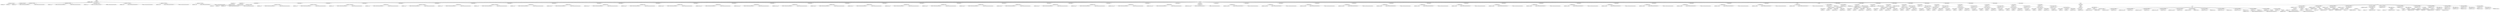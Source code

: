 digraph G {	
ranksep=.25;
	0 [label="MODULE"];
	1 [label="IDENTIFIERS: scl_h_fltr"];
	0 -> 1;
	2 [label="VAR_DECLARE_LIST"];
	0 -> 2;
	3 [label="VAR_DECLARE:  INPUT PORT"];
	2 -> 3;
	4 [label="IDENTIFIERS: clk"];
	3 -> 4;
	5 [label="VAR_DECLARE:  INPUT PORT"];
	2 -> 5;
	6 [label="IDENTIFIERS: nd"];
	5 -> 6;
	7 [label="VAR_DECLARE:  INPUT PORT"];
	2 -> 7;
	8 [label="IDENTIFIERS: d_in_1"];
	7 -> 8;
	9 [label="NUMBERS: 00000000000000000000000000000111 ()"];
	7 -> 9;
	10 [label="NUMBERS: 00000000000000000000000000000000 ()"];
	7 -> 10;
	11 [label="VAR_DECLARE:  INPUT PORT"];
	2 -> 11;
	12 [label="IDENTIFIERS: d_in_2"];
	11 -> 12;
	13 [label="NUMBERS: 00000000000000000000000000000111 ()"];
	11 -> 13;
	14 [label="NUMBERS: 00000000000000000000000000000000 ()"];
	11 -> 14;
	15 [label="VAR_DECLARE:  INPUT PORT"];
	2 -> 15;
	16 [label="IDENTIFIERS: d_in_4"];
	15 -> 16;
	17 [label="NUMBERS: 00000000000000000000000000000111 ()"];
	15 -> 17;
	18 [label="NUMBERS: 00000000000000000000000000000000 ()"];
	15 -> 18;
	19 [label="VAR_DECLARE:  OUTPUT PORT"];
	2 -> 19;
	20 [label="IDENTIFIERS: d_out_1"];
	19 -> 20;
	21 [label="NUMBERS: 00000000000000000000000000000111 ()"];
	19 -> 21;
	22 [label="NUMBERS: 00000000000000000000000000000000 ()"];
	19 -> 22;
	23 [label="VAR_DECLARE:  OUTPUT PORT"];
	2 -> 23;
	24 [label="IDENTIFIERS: d_out_2"];
	23 -> 24;
	25 [label="NUMBERS: 00000000000000000000000000000111 ()"];
	23 -> 25;
	26 [label="NUMBERS: 00000000000000000000000000000000 ()"];
	23 -> 26;
	27 [label="VAR_DECLARE:  OUTPUT PORT"];
	2 -> 27;
	28 [label="IDENTIFIERS: d_out_4"];
	27 -> 28;
	29 [label="NUMBERS: 00000000000000000000000000000111 ()"];
	27 -> 29;
	30 [label="NUMBERS: 00000000000000000000000000000000 ()"];
	27 -> 30;
	31 [label="MODULE_ITEMS"];
	0 -> 31;
	32 [label="VAR_DECLARE_LIST"];
	31 -> 32;
	33 [label="VAR_DECLARE:  INPUT PORT"];
	32 -> 33;
	34 [label="IDENTIFIERS: clk"];
	33 -> 34;
	35 [label="VAR_DECLARE_LIST"];
	31 -> 35;
	36 [label="VAR_DECLARE:  INPUT PORT"];
	35 -> 36;
	37 [label="IDENTIFIERS: nd"];
	36 -> 37;
	38 [label="VAR_DECLARE_LIST"];
	31 -> 38;
	39 [label="VAR_DECLARE:  INPUT PORT"];
	38 -> 39;
	40 [label="IDENTIFIERS: d_in_1"];
	39 -> 40;
	41 [label="NUMBERS: 00000000000000000000000000000111 ()"];
	39 -> 41;
	42 [label="NUMBERS: 00000000000000000000000000000000 ()"];
	39 -> 42;
	43 [label="VAR_DECLARE_LIST"];
	31 -> 43;
	44 [label="VAR_DECLARE:  INPUT PORT"];
	43 -> 44;
	45 [label="IDENTIFIERS: d_in_2"];
	44 -> 45;
	46 [label="NUMBERS: 00000000000000000000000000000111 ()"];
	44 -> 46;
	47 [label="NUMBERS: 00000000000000000000000000000000 ()"];
	44 -> 47;
	48 [label="VAR_DECLARE_LIST"];
	31 -> 48;
	49 [label="VAR_DECLARE:  INPUT PORT"];
	48 -> 49;
	50 [label="IDENTIFIERS: d_in_4"];
	49 -> 50;
	51 [label="NUMBERS: 00000000000000000000000000000111 ()"];
	49 -> 51;
	52 [label="NUMBERS: 00000000000000000000000000000000 ()"];
	49 -> 52;
	53 [label="VAR_DECLARE_LIST"];
	31 -> 53;
	54 [label="VAR_DECLARE:  OUTPUT PORT"];
	53 -> 54;
	55 [label="IDENTIFIERS: d_out_1"];
	54 -> 55;
	56 [label="NUMBERS: 00000000000000000000000000000111 ()"];
	54 -> 56;
	57 [label="NUMBERS: 00000000000000000000000000000000 ()"];
	54 -> 57;
	58 [label="VAR_DECLARE_LIST"];
	31 -> 58;
	59 [label="VAR_DECLARE:  REG"];
	58 -> 59;
	60 [label="IDENTIFIERS: d_out_1"];
	59 -> 60;
	61 [label="NUMBERS: 00000000000000000000000000000111 ()"];
	59 -> 61;
	62 [label="NUMBERS: 00000000000000000000000000000000 ()"];
	59 -> 62;
	63 [label="VAR_DECLARE_LIST"];
	31 -> 63;
	64 [label="VAR_DECLARE:  OUTPUT PORT"];
	63 -> 64;
	65 [label="IDENTIFIERS: d_out_2"];
	64 -> 65;
	66 [label="NUMBERS: 00000000000000000000000000000111 ()"];
	64 -> 66;
	67 [label="NUMBERS: 00000000000000000000000000000000 ()"];
	64 -> 67;
	68 [label="VAR_DECLARE_LIST"];
	31 -> 68;
	69 [label="VAR_DECLARE:  REG"];
	68 -> 69;
	70 [label="IDENTIFIERS: d_out_2"];
	69 -> 70;
	71 [label="NUMBERS: 00000000000000000000000000000111 ()"];
	69 -> 71;
	72 [label="NUMBERS: 00000000000000000000000000000000 ()"];
	69 -> 72;
	73 [label="VAR_DECLARE_LIST"];
	31 -> 73;
	74 [label="VAR_DECLARE:  OUTPUT PORT"];
	73 -> 74;
	75 [label="IDENTIFIERS: d_out_4"];
	74 -> 75;
	76 [label="NUMBERS: 00000000000000000000000000000111 ()"];
	74 -> 76;
	77 [label="NUMBERS: 00000000000000000000000000000000 ()"];
	74 -> 77;
	78 [label="VAR_DECLARE_LIST"];
	31 -> 78;
	79 [label="VAR_DECLARE:  REG"];
	78 -> 79;
	80 [label="IDENTIFIERS: d_out_4"];
	79 -> 80;
	81 [label="NUMBERS: 00000000000000000000000000000111 ()"];
	79 -> 81;
	82 [label="NUMBERS: 00000000000000000000000000000000 ()"];
	79 -> 82;
	83 [label="VAR_DECLARE_LIST"];
	31 -> 83;
	84 [label="VAR_DECLARE:  WIRE"];
	83 -> 84;
	85 [label="IDENTIFIERS: buff_out_20"];
	84 -> 85;
	86 [label="NUMBERS: 00000000000000000000000000000111 ()"];
	84 -> 86;
	87 [label="NUMBERS: 00000000000000000000000000000000 ()"];
	84 -> 87;
	88 [label="VAR_DECLARE_LIST"];
	31 -> 88;
	89 [label="VAR_DECLARE:  WIRE"];
	88 -> 89;
	90 [label="IDENTIFIERS: buff_out_21"];
	89 -> 90;
	91 [label="NUMBERS: 00000000000000000000000000000111 ()"];
	89 -> 91;
	92 [label="NUMBERS: 00000000000000000000000000000000 ()"];
	89 -> 92;
	93 [label="VAR_DECLARE_LIST"];
	31 -> 93;
	94 [label="VAR_DECLARE:  WIRE"];
	93 -> 94;
	95 [label="IDENTIFIERS: buff_out_22"];
	94 -> 95;
	96 [label="NUMBERS: 00000000000000000000000000000111 ()"];
	94 -> 96;
	97 [label="NUMBERS: 00000000000000000000000000000000 ()"];
	94 -> 97;
	98 [label="VAR_DECLARE_LIST"];
	31 -> 98;
	99 [label="VAR_DECLARE:  WIRE"];
	98 -> 99;
	100 [label="IDENTIFIERS: buff_out_23"];
	99 -> 100;
	101 [label="NUMBERS: 00000000000000000000000000000111 ()"];
	99 -> 101;
	102 [label="NUMBERS: 00000000000000000000000000000000 ()"];
	99 -> 102;
	103 [label="VAR_DECLARE_LIST"];
	31 -> 103;
	104 [label="VAR_DECLARE:  REG"];
	103 -> 104;
	105 [label="IDENTIFIERS: buff_out_reg_21"];
	104 -> 105;
	106 [label="NUMBERS: 00000000000000000000000000000111 ()"];
	104 -> 106;
	107 [label="NUMBERS: 00000000000000000000000000000000 ()"];
	104 -> 107;
	108 [label="VAR_DECLARE_LIST"];
	31 -> 108;
	109 [label="VAR_DECLARE:  REG"];
	108 -> 109;
	110 [label="IDENTIFIERS: buff_out_reg_22"];
	109 -> 110;
	111 [label="NUMBERS: 00000000000000000000000000000111 ()"];
	109 -> 111;
	112 [label="NUMBERS: 00000000000000000000000000000000 ()"];
	109 -> 112;
	113 [label="VAR_DECLARE_LIST"];
	31 -> 113;
	114 [label="VAR_DECLARE:  REG"];
	113 -> 114;
	115 [label="IDENTIFIERS: buff_out_reg_23"];
	114 -> 115;
	116 [label="NUMBERS: 00000000000000000000000000000111 ()"];
	114 -> 116;
	117 [label="NUMBERS: 00000000000000000000000000000000 ()"];
	114 -> 117;
	118 [label="VAR_DECLARE_LIST"];
	31 -> 118;
	119 [label="VAR_DECLARE:  WIRE"];
	118 -> 119;
	120 [label="IDENTIFIERS: buff_out_40"];
	119 -> 120;
	121 [label="NUMBERS: 00000000000000000000000000000111 ()"];
	119 -> 121;
	122 [label="NUMBERS: 00000000000000000000000000000000 ()"];
	119 -> 122;
	123 [label="VAR_DECLARE_LIST"];
	31 -> 123;
	124 [label="VAR_DECLARE:  WIRE"];
	123 -> 124;
	125 [label="IDENTIFIERS: buff_out_41"];
	124 -> 125;
	126 [label="NUMBERS: 00000000000000000000000000000111 ()"];
	124 -> 126;
	127 [label="NUMBERS: 00000000000000000000000000000000 ()"];
	124 -> 127;
	128 [label="VAR_DECLARE_LIST"];
	31 -> 128;
	129 [label="VAR_DECLARE:  WIRE"];
	128 -> 129;
	130 [label="IDENTIFIERS: buff_out_42"];
	129 -> 130;
	131 [label="NUMBERS: 00000000000000000000000000000111 ()"];
	129 -> 131;
	132 [label="NUMBERS: 00000000000000000000000000000000 ()"];
	129 -> 132;
	133 [label="VAR_DECLARE_LIST"];
	31 -> 133;
	134 [label="VAR_DECLARE:  WIRE"];
	133 -> 134;
	135 [label="IDENTIFIERS: buff_out_43"];
	134 -> 135;
	136 [label="NUMBERS: 00000000000000000000000000000111 ()"];
	134 -> 136;
	137 [label="NUMBERS: 00000000000000000000000000000000 ()"];
	134 -> 137;
	138 [label="VAR_DECLARE_LIST"];
	31 -> 138;
	139 [label="VAR_DECLARE:  WIRE"];
	138 -> 139;
	140 [label="IDENTIFIERS: buff_out_44"];
	139 -> 140;
	141 [label="NUMBERS: 00000000000000000000000000000111 ()"];
	139 -> 141;
	142 [label="NUMBERS: 00000000000000000000000000000000 ()"];
	139 -> 142;
	143 [label="VAR_DECLARE_LIST"];
	31 -> 143;
	144 [label="VAR_DECLARE:  WIRE"];
	143 -> 144;
	145 [label="IDENTIFIERS: buff_out_45"];
	144 -> 145;
	146 [label="NUMBERS: 00000000000000000000000000000111 ()"];
	144 -> 146;
	147 [label="NUMBERS: 00000000000000000000000000000000 ()"];
	144 -> 147;
	148 [label="VAR_DECLARE_LIST"];
	31 -> 148;
	149 [label="VAR_DECLARE:  WIRE"];
	148 -> 149;
	150 [label="IDENTIFIERS: buff_out_46"];
	149 -> 150;
	151 [label="NUMBERS: 00000000000000000000000000000111 ()"];
	149 -> 151;
	152 [label="NUMBERS: 00000000000000000000000000000000 ()"];
	149 -> 152;
	153 [label="VAR_DECLARE_LIST"];
	31 -> 153;
	154 [label="VAR_DECLARE:  WIRE"];
	153 -> 154;
	155 [label="IDENTIFIERS: buff_out_47"];
	154 -> 155;
	156 [label="NUMBERS: 00000000000000000000000000000111 ()"];
	154 -> 156;
	157 [label="NUMBERS: 00000000000000000000000000000000 ()"];
	154 -> 157;
	158 [label="VAR_DECLARE_LIST"];
	31 -> 158;
	159 [label="VAR_DECLARE:  REG"];
	158 -> 159;
	160 [label="IDENTIFIERS: buff_out_reg_41"];
	159 -> 160;
	161 [label="NUMBERS: 00000000000000000000000000000111 ()"];
	159 -> 161;
	162 [label="NUMBERS: 00000000000000000000000000000000 ()"];
	159 -> 162;
	163 [label="VAR_DECLARE_LIST"];
	31 -> 163;
	164 [label="VAR_DECLARE:  REG"];
	163 -> 164;
	165 [label="IDENTIFIERS: buff_out_reg_42"];
	164 -> 165;
	166 [label="NUMBERS: 00000000000000000000000000000111 ()"];
	164 -> 166;
	167 [label="NUMBERS: 00000000000000000000000000000000 ()"];
	164 -> 167;
	168 [label="VAR_DECLARE_LIST"];
	31 -> 168;
	169 [label="VAR_DECLARE:  REG"];
	168 -> 169;
	170 [label="IDENTIFIERS: buff_out_reg_43"];
	169 -> 170;
	171 [label="NUMBERS: 00000000000000000000000000000111 ()"];
	169 -> 171;
	172 [label="NUMBERS: 00000000000000000000000000000000 ()"];
	169 -> 172;
	173 [label="VAR_DECLARE_LIST"];
	31 -> 173;
	174 [label="VAR_DECLARE:  REG"];
	173 -> 174;
	175 [label="IDENTIFIERS: buff_out_reg_44"];
	174 -> 175;
	176 [label="NUMBERS: 00000000000000000000000000000111 ()"];
	174 -> 176;
	177 [label="NUMBERS: 00000000000000000000000000000000 ()"];
	174 -> 177;
	178 [label="VAR_DECLARE_LIST"];
	31 -> 178;
	179 [label="VAR_DECLARE:  REG"];
	178 -> 179;
	180 [label="IDENTIFIERS: buff_out_reg_45"];
	179 -> 180;
	181 [label="NUMBERS: 00000000000000000000000000000111 ()"];
	179 -> 181;
	182 [label="NUMBERS: 00000000000000000000000000000000 ()"];
	179 -> 182;
	183 [label="VAR_DECLARE_LIST"];
	31 -> 183;
	184 [label="VAR_DECLARE:  REG"];
	183 -> 184;
	185 [label="IDENTIFIERS: buff_out_reg_46"];
	184 -> 185;
	186 [label="NUMBERS: 00000000000000000000000000000111 ()"];
	184 -> 186;
	187 [label="NUMBERS: 00000000000000000000000000000000 ()"];
	184 -> 187;
	188 [label="VAR_DECLARE_LIST"];
	31 -> 188;
	189 [label="VAR_DECLARE:  REG"];
	188 -> 189;
	190 [label="IDENTIFIERS: buff_out_reg_47"];
	189 -> 190;
	191 [label="NUMBERS: 00000000000000000000000000000111 ()"];
	189 -> 191;
	192 [label="NUMBERS: 00000000000000000000000000000000 ()"];
	189 -> 192;
	193 [label="VAR_DECLARE_LIST"];
	31 -> 193;
	194 [label="VAR_DECLARE:  REG"];
	193 -> 194;
	195 [label="IDENTIFIERS: add_2_tmp_1"];
	194 -> 195;
	196 [label="NUMBERS: 00000000000000000000000000001001 ()"];
	194 -> 196;
	197 [label="NUMBERS: 00000000000000000000000000000000 ()"];
	194 -> 197;
	198 [label="VAR_DECLARE_LIST"];
	31 -> 198;
	199 [label="VAR_DECLARE:  REG"];
	198 -> 199;
	200 [label="IDENTIFIERS: add_2_tmp_2"];
	199 -> 200;
	201 [label="NUMBERS: 00000000000000000000000000001001 ()"];
	199 -> 201;
	202 [label="NUMBERS: 00000000000000000000000000000000 ()"];
	199 -> 202;
	203 [label="VAR_DECLARE_LIST"];
	31 -> 203;
	204 [label="VAR_DECLARE:  REG"];
	203 -> 204;
	205 [label="IDENTIFIERS: add_2_tmp"];
	204 -> 205;
	206 [label="NUMBERS: 00000000000000000000000000001001 ()"];
	204 -> 206;
	207 [label="NUMBERS: 00000000000000000000000000000000 ()"];
	204 -> 207;
	208 [label="VAR_DECLARE_LIST"];
	31 -> 208;
	209 [label="VAR_DECLARE:  REG"];
	208 -> 209;
	210 [label="IDENTIFIERS: add_4_tmp_1"];
	209 -> 210;
	211 [label="NUMBERS: 00000000000000000000000000001011 ()"];
	209 -> 211;
	212 [label="NUMBERS: 00000000000000000000000000000000 ()"];
	209 -> 212;
	213 [label="VAR_DECLARE_LIST"];
	31 -> 213;
	214 [label="VAR_DECLARE:  REG"];
	213 -> 214;
	215 [label="IDENTIFIERS: add_4_tmp_2"];
	214 -> 215;
	216 [label="NUMBERS: 00000000000000000000000000001011 ()"];
	214 -> 216;
	217 [label="NUMBERS: 00000000000000000000000000000000 ()"];
	214 -> 217;
	218 [label="VAR_DECLARE_LIST"];
	31 -> 218;
	219 [label="VAR_DECLARE:  REG"];
	218 -> 219;
	220 [label="IDENTIFIERS: add_4_tmp_3"];
	219 -> 220;
	221 [label="NUMBERS: 00000000000000000000000000001011 ()"];
	219 -> 221;
	222 [label="NUMBERS: 00000000000000000000000000000000 ()"];
	219 -> 222;
	223 [label="VAR_DECLARE_LIST"];
	31 -> 223;
	224 [label="VAR_DECLARE:  REG"];
	223 -> 224;
	225 [label="IDENTIFIERS: add_4_tmp_4"];
	224 -> 225;
	226 [label="NUMBERS: 00000000000000000000000000001011 ()"];
	224 -> 226;
	227 [label="NUMBERS: 00000000000000000000000000000000 ()"];
	224 -> 227;
	228 [label="VAR_DECLARE_LIST"];
	31 -> 228;
	229 [label="VAR_DECLARE:  REG"];
	228 -> 229;
	230 [label="IDENTIFIERS: add_4_tmp_5"];
	229 -> 230;
	231 [label="NUMBERS: 00000000000000000000000000001011 ()"];
	229 -> 231;
	232 [label="NUMBERS: 00000000000000000000000000000000 ()"];
	229 -> 232;
	233 [label="VAR_DECLARE_LIST"];
	31 -> 233;
	234 [label="VAR_DECLARE:  REG"];
	233 -> 234;
	235 [label="IDENTIFIERS: add_4_tmp_6"];
	234 -> 235;
	236 [label="NUMBERS: 00000000000000000000000000001011 ()"];
	234 -> 236;
	237 [label="NUMBERS: 00000000000000000000000000000000 ()"];
	234 -> 237;
	238 [label="VAR_DECLARE_LIST"];
	31 -> 238;
	239 [label="VAR_DECLARE:  REG"];
	238 -> 239;
	240 [label="IDENTIFIERS: add_4_tmp_7"];
	239 -> 240;
	241 [label="NUMBERS: 00000000000000000000000000001011 ()"];
	239 -> 241;
	242 [label="NUMBERS: 00000000000000000000000000000000 ()"];
	239 -> 242;
	243 [label="VAR_DECLARE_LIST"];
	31 -> 243;
	244 [label="VAR_DECLARE:  REG"];
	243 -> 244;
	245 [label="IDENTIFIERS: add_4_tmp_8"];
	244 -> 245;
	246 [label="NUMBERS: 00000000000000000000000000001011 ()"];
	244 -> 246;
	247 [label="NUMBERS: 00000000000000000000000000000000 ()"];
	244 -> 247;
	248 [label="VAR_DECLARE_LIST"];
	31 -> 248;
	249 [label="VAR_DECLARE:  REG"];
	248 -> 249;
	250 [label="IDENTIFIERS: add_4_tmp"];
	249 -> 250;
	251 [label="NUMBERS: 00000000000000000000000000001011 ()"];
	249 -> 251;
	252 [label="NUMBERS: 00000000000000000000000000000000 ()"];
	249 -> 252;
	253 [label="ASSIGN"];
	31 -> 253;
	254 [label="BLOCKING_STATEMENT"];
	253 -> 254;
	255 [label="IDENTIFIERS: buff_out_20"];
	254 -> 255;
	256 [label="IDENTIFIERS: d_in_2"];
	254 -> 256;
	257 [label="ASSIGN"];
	31 -> 257;
	258 [label="BLOCKING_STATEMENT"];
	257 -> 258;
	259 [label="IDENTIFIERS: buff_out_40"];
	258 -> 259;
	260 [label="IDENTIFIERS: d_in_4"];
	258 -> 260;
	261 [label="MODULE_INSTANCE"];
	31 -> 261;
	262 [label="MODULE_INSTANCE"];
	261 -> 262;
	263 [label="IDENTIFIERS: sh_reg_1"];
	262 -> 263;
	264 [label="MODULE_NAMED_INSTANCE"];
	262 -> 264;
	265 [label="IDENTIFIERS: ints_sh_reg_2_0"];
	264 -> 265;
	266 [label="MODULE_CONNECT_LIST"];
	264 -> 266;
	267 [label="MODULE_CONNECT"];
	266 -> 267;
	268 [label="IDENTIFIERS: clk"];
	267 -> 268;
	269 [label="MODULE_CONNECT"];
	266 -> 269;
	270 [label="IDENTIFIERS: nd"];
	269 -> 270;
	271 [label="MODULE_CONNECT"];
	266 -> 271;
	272 [label="IDENTIFIERS: buff_out_20"];
	271 -> 272;
	273 [label="MODULE_CONNECT"];
	266 -> 273;
	274 [label="IDENTIFIERS: buff_out_21"];
	273 -> 274;
	275 [label="MODULE_INSTANCE"];
	31 -> 275;
	276 [label="MODULE_INSTANCE"];
	275 -> 276;
	277 [label="IDENTIFIERS: sh_reg_1"];
	276 -> 277;
	278 [label="MODULE_NAMED_INSTANCE"];
	276 -> 278;
	279 [label="IDENTIFIERS: ints_sh_reg_2_1"];
	278 -> 279;
	280 [label="MODULE_CONNECT_LIST"];
	278 -> 280;
	281 [label="MODULE_CONNECT"];
	280 -> 281;
	282 [label="IDENTIFIERS: clk"];
	281 -> 282;
	283 [label="MODULE_CONNECT"];
	280 -> 283;
	284 [label="IDENTIFIERS: nd"];
	283 -> 284;
	285 [label="MODULE_CONNECT"];
	280 -> 285;
	286 [label="IDENTIFIERS: buff_out_21"];
	285 -> 286;
	287 [label="MODULE_CONNECT"];
	280 -> 287;
	288 [label="IDENTIFIERS: buff_out_22"];
	287 -> 288;
	289 [label="MODULE_INSTANCE"];
	31 -> 289;
	290 [label="MODULE_INSTANCE"];
	289 -> 290;
	291 [label="IDENTIFIERS: sh_reg_1"];
	290 -> 291;
	292 [label="MODULE_NAMED_INSTANCE"];
	290 -> 292;
	293 [label="IDENTIFIERS: ints_sh_reg_2_2"];
	292 -> 293;
	294 [label="MODULE_CONNECT_LIST"];
	292 -> 294;
	295 [label="MODULE_CONNECT"];
	294 -> 295;
	296 [label="IDENTIFIERS: clk"];
	295 -> 296;
	297 [label="MODULE_CONNECT"];
	294 -> 297;
	298 [label="IDENTIFIERS: nd"];
	297 -> 298;
	299 [label="MODULE_CONNECT"];
	294 -> 299;
	300 [label="IDENTIFIERS: buff_out_22"];
	299 -> 300;
	301 [label="MODULE_CONNECT"];
	294 -> 301;
	302 [label="IDENTIFIERS: buff_out_23"];
	301 -> 302;
	303 [label="MODULE_INSTANCE"];
	31 -> 303;
	304 [label="MODULE_INSTANCE"];
	303 -> 304;
	305 [label="IDENTIFIERS: sh_reg_1"];
	304 -> 305;
	306 [label="MODULE_NAMED_INSTANCE"];
	304 -> 306;
	307 [label="IDENTIFIERS: ints_sh_reg_4_0"];
	306 -> 307;
	308 [label="MODULE_CONNECT_LIST"];
	306 -> 308;
	309 [label="MODULE_CONNECT"];
	308 -> 309;
	310 [label="IDENTIFIERS: clk"];
	309 -> 310;
	311 [label="MODULE_CONNECT"];
	308 -> 311;
	312 [label="IDENTIFIERS: nd"];
	311 -> 312;
	313 [label="MODULE_CONNECT"];
	308 -> 313;
	314 [label="IDENTIFIERS: buff_out_40"];
	313 -> 314;
	315 [label="MODULE_CONNECT"];
	308 -> 315;
	316 [label="IDENTIFIERS: buff_out_41"];
	315 -> 316;
	317 [label="MODULE_INSTANCE"];
	31 -> 317;
	318 [label="MODULE_INSTANCE"];
	317 -> 318;
	319 [label="IDENTIFIERS: sh_reg_1"];
	318 -> 319;
	320 [label="MODULE_NAMED_INSTANCE"];
	318 -> 320;
	321 [label="IDENTIFIERS: ints_sh_reg_4_1"];
	320 -> 321;
	322 [label="MODULE_CONNECT_LIST"];
	320 -> 322;
	323 [label="MODULE_CONNECT"];
	322 -> 323;
	324 [label="IDENTIFIERS: clk"];
	323 -> 324;
	325 [label="MODULE_CONNECT"];
	322 -> 325;
	326 [label="IDENTIFIERS: nd"];
	325 -> 326;
	327 [label="MODULE_CONNECT"];
	322 -> 327;
	328 [label="IDENTIFIERS: buff_out_41"];
	327 -> 328;
	329 [label="MODULE_CONNECT"];
	322 -> 329;
	330 [label="IDENTIFIERS: buff_out_42"];
	329 -> 330;
	331 [label="MODULE_INSTANCE"];
	31 -> 331;
	332 [label="MODULE_INSTANCE"];
	331 -> 332;
	333 [label="IDENTIFIERS: sh_reg_1"];
	332 -> 333;
	334 [label="MODULE_NAMED_INSTANCE"];
	332 -> 334;
	335 [label="IDENTIFIERS: ints_sh_reg_4_2"];
	334 -> 335;
	336 [label="MODULE_CONNECT_LIST"];
	334 -> 336;
	337 [label="MODULE_CONNECT"];
	336 -> 337;
	338 [label="IDENTIFIERS: clk"];
	337 -> 338;
	339 [label="MODULE_CONNECT"];
	336 -> 339;
	340 [label="IDENTIFIERS: nd"];
	339 -> 340;
	341 [label="MODULE_CONNECT"];
	336 -> 341;
	342 [label="IDENTIFIERS: buff_out_42"];
	341 -> 342;
	343 [label="MODULE_CONNECT"];
	336 -> 343;
	344 [label="IDENTIFIERS: buff_out_43"];
	343 -> 344;
	345 [label="MODULE_INSTANCE"];
	31 -> 345;
	346 [label="MODULE_INSTANCE"];
	345 -> 346;
	347 [label="IDENTIFIERS: sh_reg_1"];
	346 -> 347;
	348 [label="MODULE_NAMED_INSTANCE"];
	346 -> 348;
	349 [label="IDENTIFIERS: ints_sh_reg_4_3"];
	348 -> 349;
	350 [label="MODULE_CONNECT_LIST"];
	348 -> 350;
	351 [label="MODULE_CONNECT"];
	350 -> 351;
	352 [label="IDENTIFIERS: clk"];
	351 -> 352;
	353 [label="MODULE_CONNECT"];
	350 -> 353;
	354 [label="IDENTIFIERS: nd"];
	353 -> 354;
	355 [label="MODULE_CONNECT"];
	350 -> 355;
	356 [label="IDENTIFIERS: buff_out_43"];
	355 -> 356;
	357 [label="MODULE_CONNECT"];
	350 -> 357;
	358 [label="IDENTIFIERS: buff_out_44"];
	357 -> 358;
	359 [label="MODULE_INSTANCE"];
	31 -> 359;
	360 [label="MODULE_INSTANCE"];
	359 -> 360;
	361 [label="IDENTIFIERS: sh_reg_1"];
	360 -> 361;
	362 [label="MODULE_NAMED_INSTANCE"];
	360 -> 362;
	363 [label="IDENTIFIERS: ints_sh_reg_4_4"];
	362 -> 363;
	364 [label="MODULE_CONNECT_LIST"];
	362 -> 364;
	365 [label="MODULE_CONNECT"];
	364 -> 365;
	366 [label="IDENTIFIERS: clk"];
	365 -> 366;
	367 [label="MODULE_CONNECT"];
	364 -> 367;
	368 [label="IDENTIFIERS: nd"];
	367 -> 368;
	369 [label="MODULE_CONNECT"];
	364 -> 369;
	370 [label="IDENTIFIERS: buff_out_44"];
	369 -> 370;
	371 [label="MODULE_CONNECT"];
	364 -> 371;
	372 [label="IDENTIFIERS: buff_out_45"];
	371 -> 372;
	373 [label="MODULE_INSTANCE"];
	31 -> 373;
	374 [label="MODULE_INSTANCE"];
	373 -> 374;
	375 [label="IDENTIFIERS: sh_reg_1"];
	374 -> 375;
	376 [label="MODULE_NAMED_INSTANCE"];
	374 -> 376;
	377 [label="IDENTIFIERS: ints_sh_reg_4_5"];
	376 -> 377;
	378 [label="MODULE_CONNECT_LIST"];
	376 -> 378;
	379 [label="MODULE_CONNECT"];
	378 -> 379;
	380 [label="IDENTIFIERS: clk"];
	379 -> 380;
	381 [label="MODULE_CONNECT"];
	378 -> 381;
	382 [label="IDENTIFIERS: nd"];
	381 -> 382;
	383 [label="MODULE_CONNECT"];
	378 -> 383;
	384 [label="IDENTIFIERS: buff_out_45"];
	383 -> 384;
	385 [label="MODULE_CONNECT"];
	378 -> 385;
	386 [label="IDENTIFIERS: buff_out_46"];
	385 -> 386;
	387 [label="MODULE_INSTANCE"];
	31 -> 387;
	388 [label="MODULE_INSTANCE"];
	387 -> 388;
	389 [label="IDENTIFIERS: sh_reg_1"];
	388 -> 389;
	390 [label="MODULE_NAMED_INSTANCE"];
	388 -> 390;
	391 [label="IDENTIFIERS: ints_sh_reg_4_6"];
	390 -> 391;
	392 [label="MODULE_CONNECT_LIST"];
	390 -> 392;
	393 [label="MODULE_CONNECT"];
	392 -> 393;
	394 [label="IDENTIFIERS: clk"];
	393 -> 394;
	395 [label="MODULE_CONNECT"];
	392 -> 395;
	396 [label="IDENTIFIERS: nd"];
	395 -> 396;
	397 [label="MODULE_CONNECT"];
	392 -> 397;
	398 [label="IDENTIFIERS: buff_out_46"];
	397 -> 398;
	399 [label="MODULE_CONNECT"];
	392 -> 399;
	400 [label="IDENTIFIERS: buff_out_47"];
	399 -> 400;
	401 [label="ALWAYS"];
	31 -> 401;
	402 [label="DELAY_CONTROL"];
	401 -> 402;
	403 [label="POSEDGE"];
	402 -> 403;
	404 [label="IDENTIFIERS: clk"];
	403 -> 404;
	405 [label="BLOCK"];
	401 -> 405;
	406 [label="IF"];
	405 -> 406;
	407 [label="BINARY_OPERATION: lEQ"];
	406 -> 407;
	408 [label="IDENTIFIERS: nd"];
	407 -> 408;
	409 [label="NUMBERS: 1 ()"];
	407 -> 409;
	410 [label="BLOCK"];
	406 -> 410;
	411 [label="NON_BLOCKING_STATEMENT"];
	410 -> 411;
	412 [label="IDENTIFIERS: buff_out_reg_41"];
	411 -> 412;
	413 [label="IDENTIFIERS: buff_out_41"];
	411 -> 413;
	414 [label="NON_BLOCKING_STATEMENT"];
	410 -> 414;
	415 [label="IDENTIFIERS: buff_out_reg_42"];
	414 -> 415;
	416 [label="IDENTIFIERS: buff_out_42"];
	414 -> 416;
	417 [label="NON_BLOCKING_STATEMENT"];
	410 -> 417;
	418 [label="IDENTIFIERS: buff_out_reg_43"];
	417 -> 418;
	419 [label="IDENTIFIERS: buff_out_43"];
	417 -> 419;
	420 [label="NON_BLOCKING_STATEMENT"];
	410 -> 420;
	421 [label="IDENTIFIERS: buff_out_reg_44"];
	420 -> 421;
	422 [label="IDENTIFIERS: buff_out_44"];
	420 -> 422;
	423 [label="NON_BLOCKING_STATEMENT"];
	410 -> 423;
	424 [label="IDENTIFIERS: buff_out_reg_45"];
	423 -> 424;
	425 [label="IDENTIFIERS: buff_out_45"];
	423 -> 425;
	426 [label="NON_BLOCKING_STATEMENT"];
	410 -> 426;
	427 [label="IDENTIFIERS: buff_out_reg_46"];
	426 -> 427;
	428 [label="IDENTIFIERS: buff_out_46"];
	426 -> 428;
	429 [label="NON_BLOCKING_STATEMENT"];
	410 -> 429;
	430 [label="IDENTIFIERS: buff_out_reg_47"];
	429 -> 430;
	431 [label="IDENTIFIERS: buff_out_47"];
	429 -> 431;
	432 [label="NON_BLOCKING_STATEMENT"];
	410 -> 432;
	433 [label="IDENTIFIERS: buff_out_reg_21"];
	432 -> 433;
	434 [label="IDENTIFIERS: buff_out_21"];
	432 -> 434;
	435 [label="NON_BLOCKING_STATEMENT"];
	410 -> 435;
	436 [label="IDENTIFIERS: buff_out_reg_22"];
	435 -> 436;
	437 [label="IDENTIFIERS: buff_out_22"];
	435 -> 437;
	438 [label="NON_BLOCKING_STATEMENT"];
	410 -> 438;
	439 [label="IDENTIFIERS: buff_out_reg_23"];
	438 -> 439;
	440 [label="IDENTIFIERS: buff_out_23"];
	438 -> 440;
	441 [label="NON_BLOCKING_STATEMENT"];
	410 -> 441;
	442 [label="IDENTIFIERS: d_out_1"];
	441 -> 442;
	443 [label="IDENTIFIERS: d_in_1"];
	441 -> 443;
	444 [label="NON_BLOCKING_STATEMENT"];
	410 -> 444;
	445 [label="IDENTIFIERS: d_out_2"];
	444 -> 445;
	446 [label="RANGE_REF"];
	444 -> 446;
	447 [label="IDENTIFIERS: add_2_tmp"];
	446 -> 447;
	448 [label="NUMBERS: 00000000000000000000000000001001 ()"];
	446 -> 448;
	449 [label="NUMBERS: 00000000000000000000000000000010 ()"];
	446 -> 449;
	450 [label="NON_BLOCKING_STATEMENT"];
	410 -> 450;
	451 [label="IDENTIFIERS: d_out_4"];
	450 -> 451;
	452 [label="RANGE_REF"];
	450 -> 452;
	453 [label="IDENTIFIERS: add_4_tmp"];
	452 -> 453;
	454 [label="NUMBERS: 00000000000000000000000000001011 ()"];
	452 -> 454;
	455 [label="NUMBERS: 00000000000000000000000000000100 ()"];
	452 -> 455;
	456 [label="NON_BLOCKING_STATEMENT"];
	405 -> 456;
	457 [label="IDENTIFIERS: add_2_tmp_1"];
	456 -> 457;
	458 [label="BINARY_OPERATION: ADD"];
	456 -> 458;
	459 [label="CONCATENATE"];
	458 -> 459;
	460 [label="NUMBERS: 00 ()"];
	459 -> 460;
	461 [label="IDENTIFIERS: buff_out_reg_21"];
	459 -> 461;
	462 [label="CONCATENATE"];
	458 -> 462;
	463 [label="NUMBERS: 00 ()"];
	462 -> 463;
	464 [label="IDENTIFIERS: buff_out_reg_23"];
	462 -> 464;
	465 [label="NON_BLOCKING_STATEMENT"];
	405 -> 465;
	466 [label="IDENTIFIERS: add_2_tmp_2"];
	465 -> 466;
	467 [label="CONCATENATE"];
	465 -> 467;
	468 [label="NUMBERS: 0 ()"];
	467 -> 468;
	469 [label="IDENTIFIERS: buff_out_reg_22"];
	467 -> 469;
	470 [label="NUMBERS: 0 ()"];
	467 -> 470;
	471 [label="NON_BLOCKING_STATEMENT"];
	405 -> 471;
	472 [label="IDENTIFIERS: add_2_tmp"];
	471 -> 472;
	473 [label="BINARY_OPERATION: ADD"];
	471 -> 473;
	474 [label="IDENTIFIERS: add_2_tmp_1"];
	473 -> 474;
	475 [label="IDENTIFIERS: add_2_tmp_2"];
	473 -> 475;
	476 [label="NON_BLOCKING_STATEMENT"];
	405 -> 476;
	477 [label="IDENTIFIERS: add_4_tmp_1"];
	476 -> 477;
	478 [label="BINARY_OPERATION: ADD"];
	476 -> 478;
	479 [label="CONCATENATE"];
	478 -> 479;
	480 [label="NUMBERS: 0000 ()"];
	479 -> 480;
	481 [label="IDENTIFIERS: buff_out_reg_41"];
	479 -> 481;
	482 [label="CONCATENATE"];
	478 -> 482;
	483 [label="NUMBERS: 0000 ()"];
	482 -> 483;
	484 [label="IDENTIFIERS: buff_out_reg_47"];
	482 -> 484;
	485 [label="NON_BLOCKING_STATEMENT"];
	405 -> 485;
	486 [label="IDENTIFIERS: add_4_tmp_2"];
	485 -> 486;
	487 [label="BINARY_OPERATION: ADD"];
	485 -> 487;
	488 [label="CONCATENATE"];
	487 -> 488;
	489 [label="NUMBERS: 000 ()"];
	488 -> 489;
	490 [label="IDENTIFIERS: buff_out_reg_42"];
	488 -> 490;
	491 [label="NUMBERS: 0 ()"];
	488 -> 491;
	492 [label="CONCATENATE"];
	487 -> 492;
	493 [label="NUMBERS: 000 ()"];
	492 -> 493;
	494 [label="IDENTIFIERS: buff_out_reg_46"];
	492 -> 494;
	495 [label="NUMBERS: 0 ()"];
	492 -> 495;
	496 [label="NON_BLOCKING_STATEMENT"];
	405 -> 496;
	497 [label="IDENTIFIERS: add_4_tmp_3"];
	496 -> 497;
	498 [label="BINARY_OPERATION: ADD"];
	496 -> 498;
	499 [label="CONCATENATE"];
	498 -> 499;
	500 [label="NUMBERS: 000 ()"];
	499 -> 500;
	501 [label="IDENTIFIERS: buff_out_reg_43"];
	499 -> 501;
	502 [label="NUMBERS: 0 ()"];
	499 -> 502;
	503 [label="CONCATENATE"];
	498 -> 503;
	504 [label="NUMBERS: 000 ()"];
	503 -> 504;
	505 [label="IDENTIFIERS: buff_out_reg_45"];
	503 -> 505;
	506 [label="NUMBERS: 0 ()"];
	503 -> 506;
	507 [label="NON_BLOCKING_STATEMENT"];
	405 -> 507;
	508 [label="IDENTIFIERS: add_4_tmp_4"];
	507 -> 508;
	509 [label="BINARY_OPERATION: ADD"];
	507 -> 509;
	510 [label="CONCATENATE"];
	509 -> 510;
	511 [label="NUMBERS: 0000 ()"];
	510 -> 511;
	512 [label="IDENTIFIERS: buff_out_reg_43"];
	510 -> 512;
	513 [label="CONCATENATE"];
	509 -> 513;
	514 [label="NUMBERS: 0000 ()"];
	513 -> 514;
	515 [label="IDENTIFIERS: buff_out_reg_45"];
	513 -> 515;
	516 [label="NON_BLOCKING_STATEMENT"];
	405 -> 516;
	517 [label="IDENTIFIERS: add_4_tmp_5"];
	516 -> 517;
	518 [label="CONCATENATE"];
	516 -> 518;
	519 [label="NUMBERS: 00 ()"];
	518 -> 519;
	520 [label="IDENTIFIERS: buff_out_reg_44"];
	518 -> 520;
	521 [label="NUMBERS: 00 ()"];
	518 -> 521;
	522 [label="NON_BLOCKING_STATEMENT"];
	405 -> 522;
	523 [label="IDENTIFIERS: add_4_tmp_6"];
	522 -> 523;
	524 [label="BINARY_OPERATION: ADD"];
	522 -> 524;
	525 [label="IDENTIFIERS: add_4_tmp_1"];
	524 -> 525;
	526 [label="IDENTIFIERS: add_4_tmp_2"];
	524 -> 526;
	527 [label="NON_BLOCKING_STATEMENT"];
	405 -> 527;
	528 [label="IDENTIFIERS: add_4_tmp_7"];
	527 -> 528;
	529 [label="BINARY_OPERATION: ADD"];
	527 -> 529;
	530 [label="IDENTIFIERS: add_4_tmp_3"];
	529 -> 530;
	531 [label="IDENTIFIERS: add_4_tmp_4"];
	529 -> 531;
	532 [label="NON_BLOCKING_STATEMENT"];
	405 -> 532;
	533 [label="IDENTIFIERS: add_4_tmp_8"];
	532 -> 533;
	534 [label="BINARY_OPERATION: ADD"];
	532 -> 534;
	535 [label="IDENTIFIERS: add_4_tmp_5"];
	534 -> 535;
	536 [label="IDENTIFIERS: add_4_tmp_6"];
	534 -> 536;
	537 [label="NON_BLOCKING_STATEMENT"];
	405 -> 537;
	538 [label="IDENTIFIERS: add_4_tmp"];
	537 -> 538;
	539 [label="BINARY_OPERATION: ADD"];
	537 -> 539;
	540 [label="IDENTIFIERS: add_4_tmp_7"];
	539 -> 540;
	541 [label="IDENTIFIERS: add_4_tmp_8"];
	539 -> 541;
}
